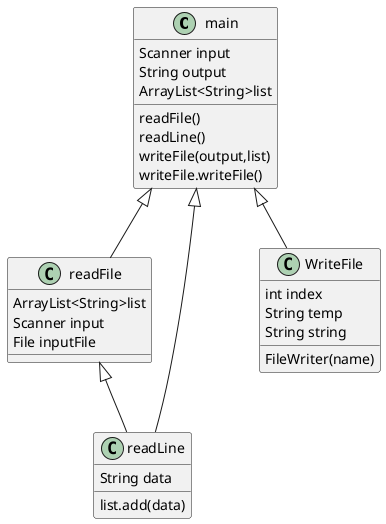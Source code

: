 @startuml
'https://plantuml.com/class-diagram



main <|-- readFile
readFile <|-- readLine
main <|-- WriteFile
main <|-- readLine



class readFile {
ArrayList<String>list
Scanner input
}

class readFile{
File inputFile
}

class readLine{

String data
list.add(data)
}

class WriteFile{
FileWriter(name)
int index
String temp
String string
}

class main{
Scanner input
String output
readFile()
readLine()
ArrayList<String>list
writeFile(output,list)
writeFile.writeFile()
}
@enduml
